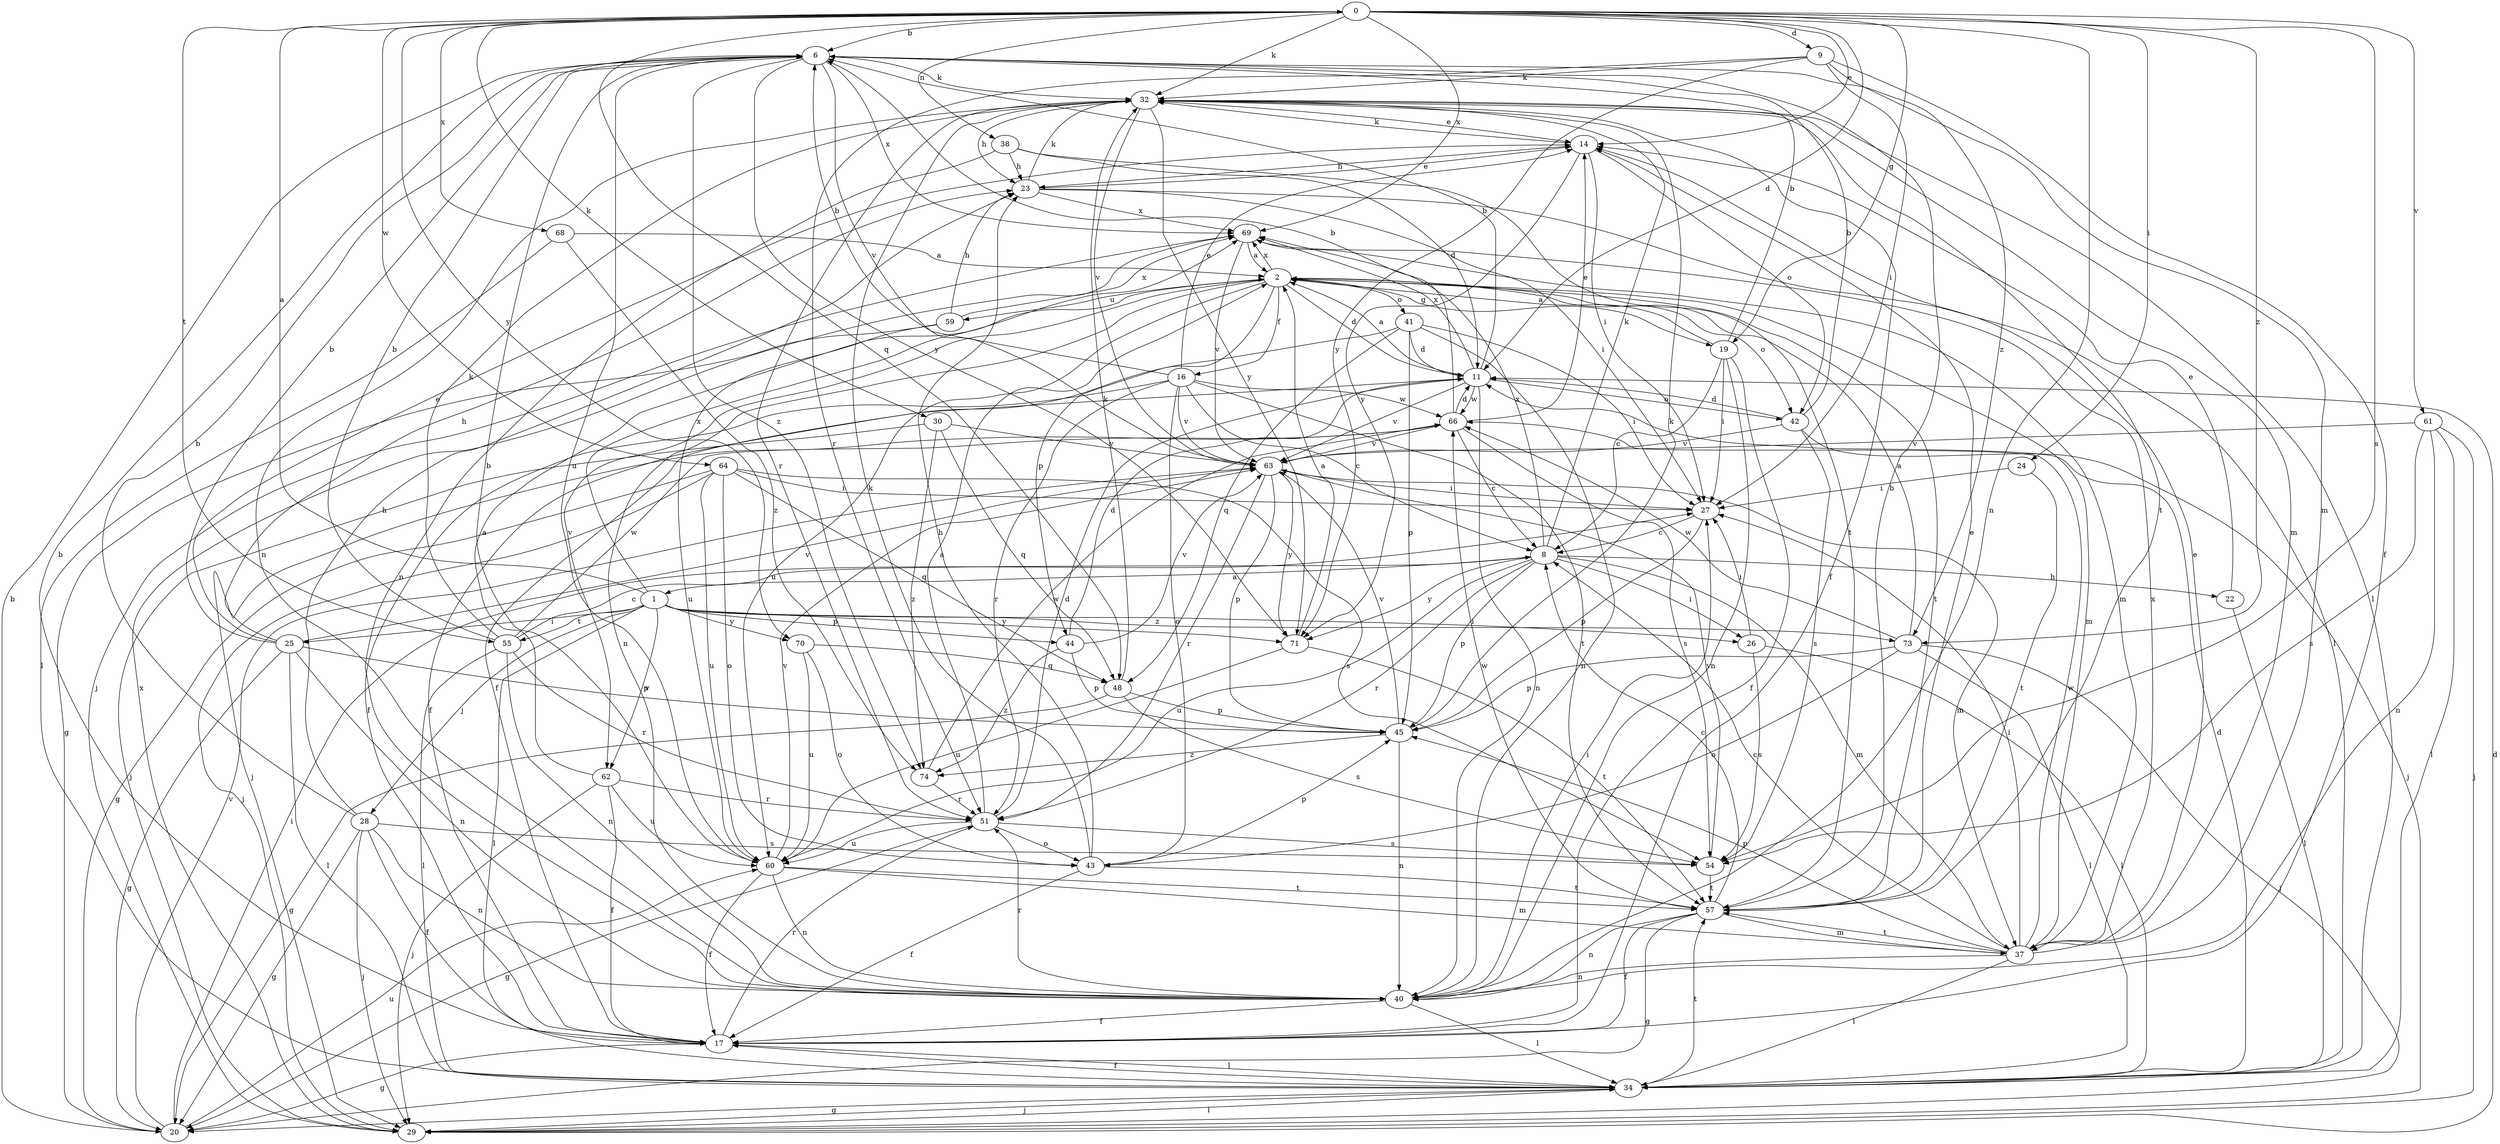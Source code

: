 strict digraph  {
0;
1;
2;
6;
8;
9;
11;
14;
16;
17;
19;
20;
22;
23;
24;
25;
26;
27;
28;
29;
30;
32;
34;
37;
38;
40;
41;
42;
43;
44;
45;
48;
51;
54;
55;
57;
59;
60;
61;
62;
63;
64;
66;
68;
69;
70;
71;
73;
74;
0 -> 6  [label=b];
0 -> 9  [label=d];
0 -> 11  [label=d];
0 -> 14  [label=e];
0 -> 19  [label=g];
0 -> 24  [label=i];
0 -> 30  [label=k];
0 -> 32  [label=k];
0 -> 38  [label=n];
0 -> 40  [label=n];
0 -> 48  [label=q];
0 -> 54  [label=s];
0 -> 55  [label=t];
0 -> 61  [label=v];
0 -> 64  [label=w];
0 -> 68  [label=x];
0 -> 69  [label=x];
0 -> 70  [label=y];
0 -> 73  [label=z];
1 -> 0  [label=a];
1 -> 25  [label=i];
1 -> 26  [label=i];
1 -> 28  [label=j];
1 -> 34  [label=l];
1 -> 44  [label=p];
1 -> 55  [label=t];
1 -> 62  [label=v];
1 -> 69  [label=x];
1 -> 70  [label=y];
1 -> 71  [label=y];
1 -> 73  [label=z];
2 -> 11  [label=d];
2 -> 16  [label=f];
2 -> 19  [label=g];
2 -> 37  [label=m];
2 -> 40  [label=n];
2 -> 41  [label=o];
2 -> 42  [label=o];
2 -> 44  [label=p];
2 -> 57  [label=t];
2 -> 59  [label=u];
2 -> 60  [label=u];
2 -> 62  [label=v];
2 -> 69  [label=x];
6 -> 32  [label=k];
6 -> 60  [label=u];
6 -> 63  [label=v];
6 -> 69  [label=x];
6 -> 71  [label=y];
6 -> 73  [label=z];
6 -> 74  [label=z];
8 -> 1  [label=a];
8 -> 22  [label=h];
8 -> 26  [label=i];
8 -> 32  [label=k];
8 -> 37  [label=m];
8 -> 45  [label=p];
8 -> 51  [label=r];
8 -> 60  [label=u];
8 -> 69  [label=x];
8 -> 71  [label=y];
9 -> 17  [label=f];
9 -> 27  [label=i];
9 -> 32  [label=k];
9 -> 37  [label=m];
9 -> 51  [label=r];
9 -> 71  [label=y];
11 -> 2  [label=a];
11 -> 6  [label=b];
11 -> 17  [label=f];
11 -> 40  [label=n];
11 -> 42  [label=o];
11 -> 63  [label=v];
11 -> 66  [label=w];
11 -> 69  [label=x];
14 -> 23  [label=h];
14 -> 27  [label=i];
14 -> 32  [label=k];
14 -> 42  [label=o];
14 -> 71  [label=y];
16 -> 6  [label=b];
16 -> 8  [label=c];
16 -> 14  [label=e];
16 -> 17  [label=f];
16 -> 43  [label=o];
16 -> 51  [label=r];
16 -> 57  [label=t];
16 -> 63  [label=v];
16 -> 66  [label=w];
17 -> 6  [label=b];
17 -> 20  [label=g];
17 -> 34  [label=l];
17 -> 51  [label=r];
19 -> 2  [label=a];
19 -> 6  [label=b];
19 -> 8  [label=c];
19 -> 17  [label=f];
19 -> 27  [label=i];
19 -> 40  [label=n];
20 -> 6  [label=b];
20 -> 27  [label=i];
20 -> 60  [label=u];
20 -> 63  [label=v];
22 -> 14  [label=e];
22 -> 34  [label=l];
23 -> 14  [label=e];
23 -> 27  [label=i];
23 -> 32  [label=k];
23 -> 34  [label=l];
23 -> 69  [label=x];
24 -> 27  [label=i];
24 -> 57  [label=t];
25 -> 6  [label=b];
25 -> 14  [label=e];
25 -> 20  [label=g];
25 -> 23  [label=h];
25 -> 34  [label=l];
25 -> 40  [label=n];
25 -> 45  [label=p];
25 -> 63  [label=v];
26 -> 27  [label=i];
26 -> 34  [label=l];
26 -> 54  [label=s];
27 -> 8  [label=c];
27 -> 45  [label=p];
28 -> 6  [label=b];
28 -> 17  [label=f];
28 -> 20  [label=g];
28 -> 23  [label=h];
28 -> 29  [label=j];
28 -> 40  [label=n];
28 -> 54  [label=s];
29 -> 11  [label=d];
29 -> 34  [label=l];
29 -> 69  [label=x];
30 -> 29  [label=j];
30 -> 48  [label=q];
30 -> 63  [label=v];
30 -> 74  [label=z];
32 -> 14  [label=e];
32 -> 17  [label=f];
32 -> 23  [label=h];
32 -> 34  [label=l];
32 -> 37  [label=m];
32 -> 40  [label=n];
32 -> 51  [label=r];
32 -> 57  [label=t];
32 -> 63  [label=v];
32 -> 71  [label=y];
34 -> 11  [label=d];
34 -> 17  [label=f];
34 -> 20  [label=g];
34 -> 29  [label=j];
34 -> 57  [label=t];
37 -> 8  [label=c];
37 -> 14  [label=e];
37 -> 27  [label=i];
37 -> 34  [label=l];
37 -> 40  [label=n];
37 -> 45  [label=p];
37 -> 57  [label=t];
37 -> 66  [label=w];
37 -> 69  [label=x];
38 -> 11  [label=d];
38 -> 23  [label=h];
38 -> 40  [label=n];
38 -> 57  [label=t];
40 -> 17  [label=f];
40 -> 27  [label=i];
40 -> 34  [label=l];
40 -> 51  [label=r];
41 -> 11  [label=d];
41 -> 17  [label=f];
41 -> 27  [label=i];
41 -> 40  [label=n];
41 -> 45  [label=p];
41 -> 48  [label=q];
42 -> 6  [label=b];
42 -> 11  [label=d];
42 -> 29  [label=j];
42 -> 54  [label=s];
42 -> 63  [label=v];
43 -> 17  [label=f];
43 -> 23  [label=h];
43 -> 32  [label=k];
43 -> 45  [label=p];
43 -> 57  [label=t];
44 -> 11  [label=d];
44 -> 45  [label=p];
44 -> 63  [label=v];
44 -> 74  [label=z];
45 -> 32  [label=k];
45 -> 40  [label=n];
45 -> 63  [label=v];
45 -> 74  [label=z];
48 -> 20  [label=g];
48 -> 32  [label=k];
48 -> 45  [label=p];
48 -> 54  [label=s];
51 -> 2  [label=a];
51 -> 11  [label=d];
51 -> 20  [label=g];
51 -> 43  [label=o];
51 -> 54  [label=s];
51 -> 60  [label=u];
54 -> 57  [label=t];
54 -> 63  [label=v];
55 -> 6  [label=b];
55 -> 8  [label=c];
55 -> 32  [label=k];
55 -> 34  [label=l];
55 -> 40  [label=n];
55 -> 51  [label=r];
55 -> 66  [label=w];
57 -> 6  [label=b];
57 -> 8  [label=c];
57 -> 14  [label=e];
57 -> 17  [label=f];
57 -> 20  [label=g];
57 -> 37  [label=m];
57 -> 40  [label=n];
57 -> 66  [label=w];
59 -> 20  [label=g];
59 -> 23  [label=h];
59 -> 60  [label=u];
59 -> 69  [label=x];
60 -> 6  [label=b];
60 -> 17  [label=f];
60 -> 37  [label=m];
60 -> 40  [label=n];
60 -> 57  [label=t];
60 -> 63  [label=v];
61 -> 29  [label=j];
61 -> 34  [label=l];
61 -> 40  [label=n];
61 -> 54  [label=s];
61 -> 63  [label=v];
62 -> 2  [label=a];
62 -> 17  [label=f];
62 -> 29  [label=j];
62 -> 51  [label=r];
62 -> 60  [label=u];
63 -> 27  [label=i];
63 -> 37  [label=m];
63 -> 45  [label=p];
63 -> 51  [label=r];
63 -> 71  [label=y];
64 -> 20  [label=g];
64 -> 27  [label=i];
64 -> 29  [label=j];
64 -> 43  [label=o];
64 -> 48  [label=q];
64 -> 54  [label=s];
64 -> 60  [label=u];
66 -> 6  [label=b];
66 -> 8  [label=c];
66 -> 11  [label=d];
66 -> 14  [label=e];
66 -> 29  [label=j];
66 -> 54  [label=s];
66 -> 63  [label=v];
68 -> 2  [label=a];
68 -> 34  [label=l];
68 -> 74  [label=z];
69 -> 2  [label=a];
69 -> 29  [label=j];
69 -> 37  [label=m];
69 -> 63  [label=v];
70 -> 43  [label=o];
70 -> 48  [label=q];
70 -> 60  [label=u];
71 -> 2  [label=a];
71 -> 57  [label=t];
71 -> 60  [label=u];
73 -> 2  [label=a];
73 -> 29  [label=j];
73 -> 34  [label=l];
73 -> 43  [label=o];
73 -> 45  [label=p];
73 -> 66  [label=w];
74 -> 51  [label=r];
74 -> 66  [label=w];
}

